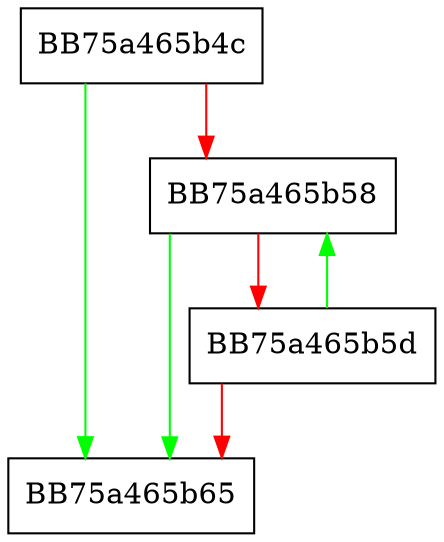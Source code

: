 digraph strlen_max {
  node [shape="box"];
  graph [splines=ortho];
  BB75a465b4c -> BB75a465b65 [color="green"];
  BB75a465b4c -> BB75a465b58 [color="red"];
  BB75a465b58 -> BB75a465b65 [color="green"];
  BB75a465b58 -> BB75a465b5d [color="red"];
  BB75a465b5d -> BB75a465b58 [color="green"];
  BB75a465b5d -> BB75a465b65 [color="red"];
}
